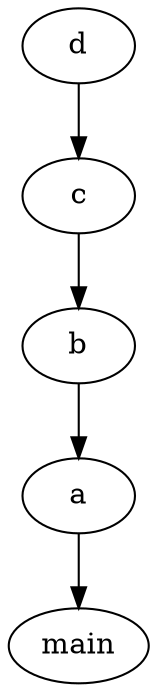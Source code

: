 
digraph callgraph {
  N1 [ label = "a", flag = true ];
  N1 -> N4 ;

  N0 [ label = "b", flag = true ];
  N0 -> N1 ;

  N4 [ label = "main", flag = true ];

  N2 [ label = "c", flag = true ];
  N2 -> N0 ;

  N3 [ label = "d", flag = false ];
  N3 -> N2 ;

}
